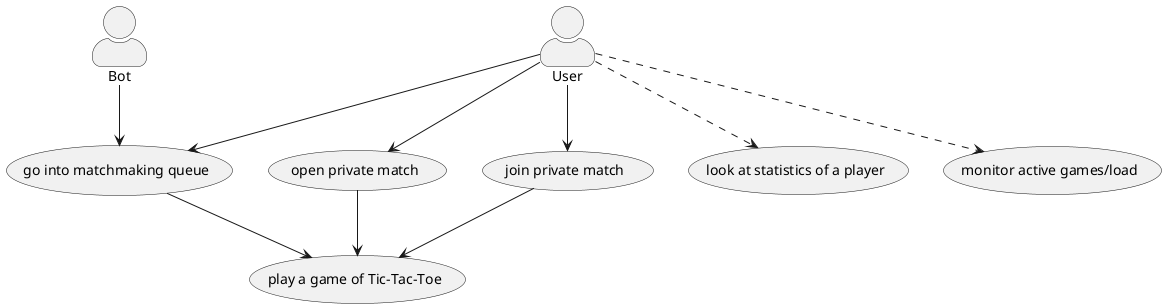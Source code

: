 @startuml ttt_usecase
skinparam actorStyle awesome
(go into matchmaking queue) as matchmaking
(open private match) as host
(join private match) as privatematch
(play a game of Tic-Tac-Toe) as play
(look at statistics of a player) as stats
(monitor active games/load) as monitor



"User" as user
"Bot" as bot



matchmaking --> play
host --> play
privatematch --> play
user --> host
user --> privatematch
bot --> matchmaking
user --> matchmaking
user ..> stats
user ..> monitor
@enduml
